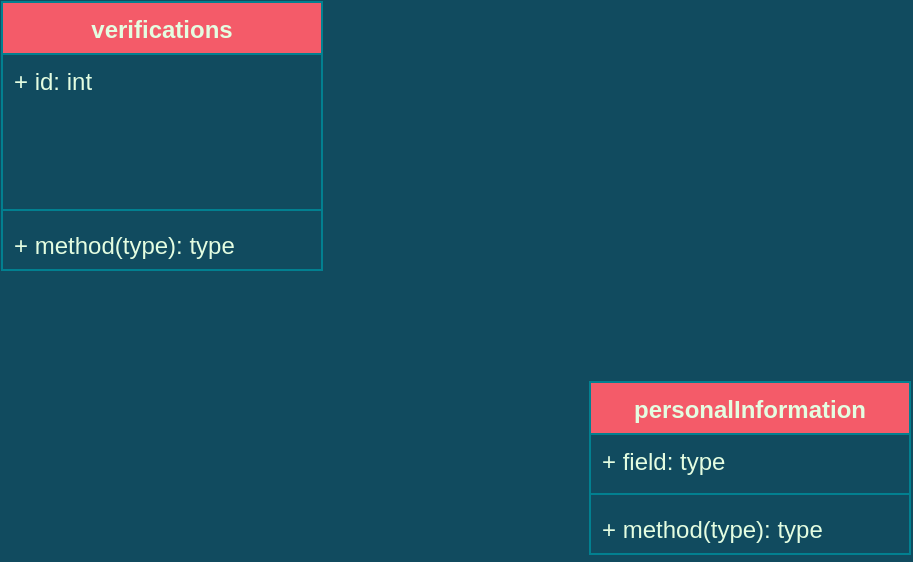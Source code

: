 <mxfile version="20.4.0" type="github">
  <diagram name="Page-1" id="b5b7bab2-c9e2-2cf4-8b2a-24fd1a2a6d21">
    <mxGraphModel dx="569" dy="291" grid="1" gridSize="10" guides="1" tooltips="1" connect="1" arrows="1" fold="1" page="1" pageScale="1" pageWidth="827" pageHeight="1169" background="#114B5F" math="0" shadow="0">
      <root>
        <mxCell id="0" />
        <mxCell id="1" parent="0" />
        <mxCell id="9OdCx5LriZSDGqAqH6lz-1" value="personalInformation" style="swimlane;fontStyle=1;align=center;verticalAlign=top;childLayout=stackLayout;horizontal=1;startSize=26;horizontalStack=0;resizeParent=1;resizeParentMax=0;resizeLast=0;collapsible=1;marginBottom=0;strokeColor=#028090;fontColor=#E4FDE1;fillColor=#F45B69;" vertex="1" parent="1">
          <mxGeometry x="414" y="290" width="160" height="86" as="geometry" />
        </mxCell>
        <mxCell id="9OdCx5LriZSDGqAqH6lz-2" value="+ field: type" style="text;strokeColor=none;fillColor=none;align=left;verticalAlign=top;spacingLeft=4;spacingRight=4;overflow=hidden;rotatable=0;points=[[0,0.5],[1,0.5]];portConstraint=eastwest;fontColor=#E4FDE1;" vertex="1" parent="9OdCx5LriZSDGqAqH6lz-1">
          <mxGeometry y="26" width="160" height="26" as="geometry" />
        </mxCell>
        <mxCell id="9OdCx5LriZSDGqAqH6lz-3" value="" style="line;strokeWidth=1;fillColor=none;align=left;verticalAlign=middle;spacingTop=-1;spacingLeft=3;spacingRight=3;rotatable=0;labelPosition=right;points=[];portConstraint=eastwest;strokeColor=inherit;fontColor=#E4FDE1;" vertex="1" parent="9OdCx5LriZSDGqAqH6lz-1">
          <mxGeometry y="52" width="160" height="8" as="geometry" />
        </mxCell>
        <mxCell id="9OdCx5LriZSDGqAqH6lz-4" value="+ method(type): type" style="text;strokeColor=none;fillColor=none;align=left;verticalAlign=top;spacingLeft=4;spacingRight=4;overflow=hidden;rotatable=0;points=[[0,0.5],[1,0.5]];portConstraint=eastwest;fontColor=#E4FDE1;" vertex="1" parent="9OdCx5LriZSDGqAqH6lz-1">
          <mxGeometry y="60" width="160" height="26" as="geometry" />
        </mxCell>
        <mxCell id="9OdCx5LriZSDGqAqH6lz-5" value="verifications" style="swimlane;fontStyle=1;align=center;verticalAlign=top;childLayout=stackLayout;horizontal=1;startSize=26;horizontalStack=0;resizeParent=1;resizeParentMax=0;resizeLast=0;collapsible=1;marginBottom=0;strokeColor=#028090;fontColor=#E4FDE1;fillColor=#F45B69;" vertex="1" parent="1">
          <mxGeometry x="120" y="100" width="160" height="134" as="geometry" />
        </mxCell>
        <mxCell id="9OdCx5LriZSDGqAqH6lz-6" value="+ id: int&#xa;" style="text;strokeColor=none;fillColor=none;align=left;verticalAlign=top;spacingLeft=4;spacingRight=4;overflow=hidden;rotatable=0;points=[[0,0.5],[1,0.5]];portConstraint=eastwest;fontColor=#E4FDE1;" vertex="1" parent="9OdCx5LriZSDGqAqH6lz-5">
          <mxGeometry y="26" width="160" height="74" as="geometry" />
        </mxCell>
        <mxCell id="9OdCx5LriZSDGqAqH6lz-7" value="" style="line;strokeWidth=1;fillColor=none;align=left;verticalAlign=middle;spacingTop=-1;spacingLeft=3;spacingRight=3;rotatable=0;labelPosition=right;points=[];portConstraint=eastwest;strokeColor=inherit;fontColor=#E4FDE1;" vertex="1" parent="9OdCx5LriZSDGqAqH6lz-5">
          <mxGeometry y="100" width="160" height="8" as="geometry" />
        </mxCell>
        <mxCell id="9OdCx5LriZSDGqAqH6lz-8" value="+ method(type): type" style="text;strokeColor=none;fillColor=none;align=left;verticalAlign=top;spacingLeft=4;spacingRight=4;overflow=hidden;rotatable=0;points=[[0,0.5],[1,0.5]];portConstraint=eastwest;fontColor=#E4FDE1;" vertex="1" parent="9OdCx5LriZSDGqAqH6lz-5">
          <mxGeometry y="108" width="160" height="26" as="geometry" />
        </mxCell>
      </root>
    </mxGraphModel>
  </diagram>
</mxfile>
